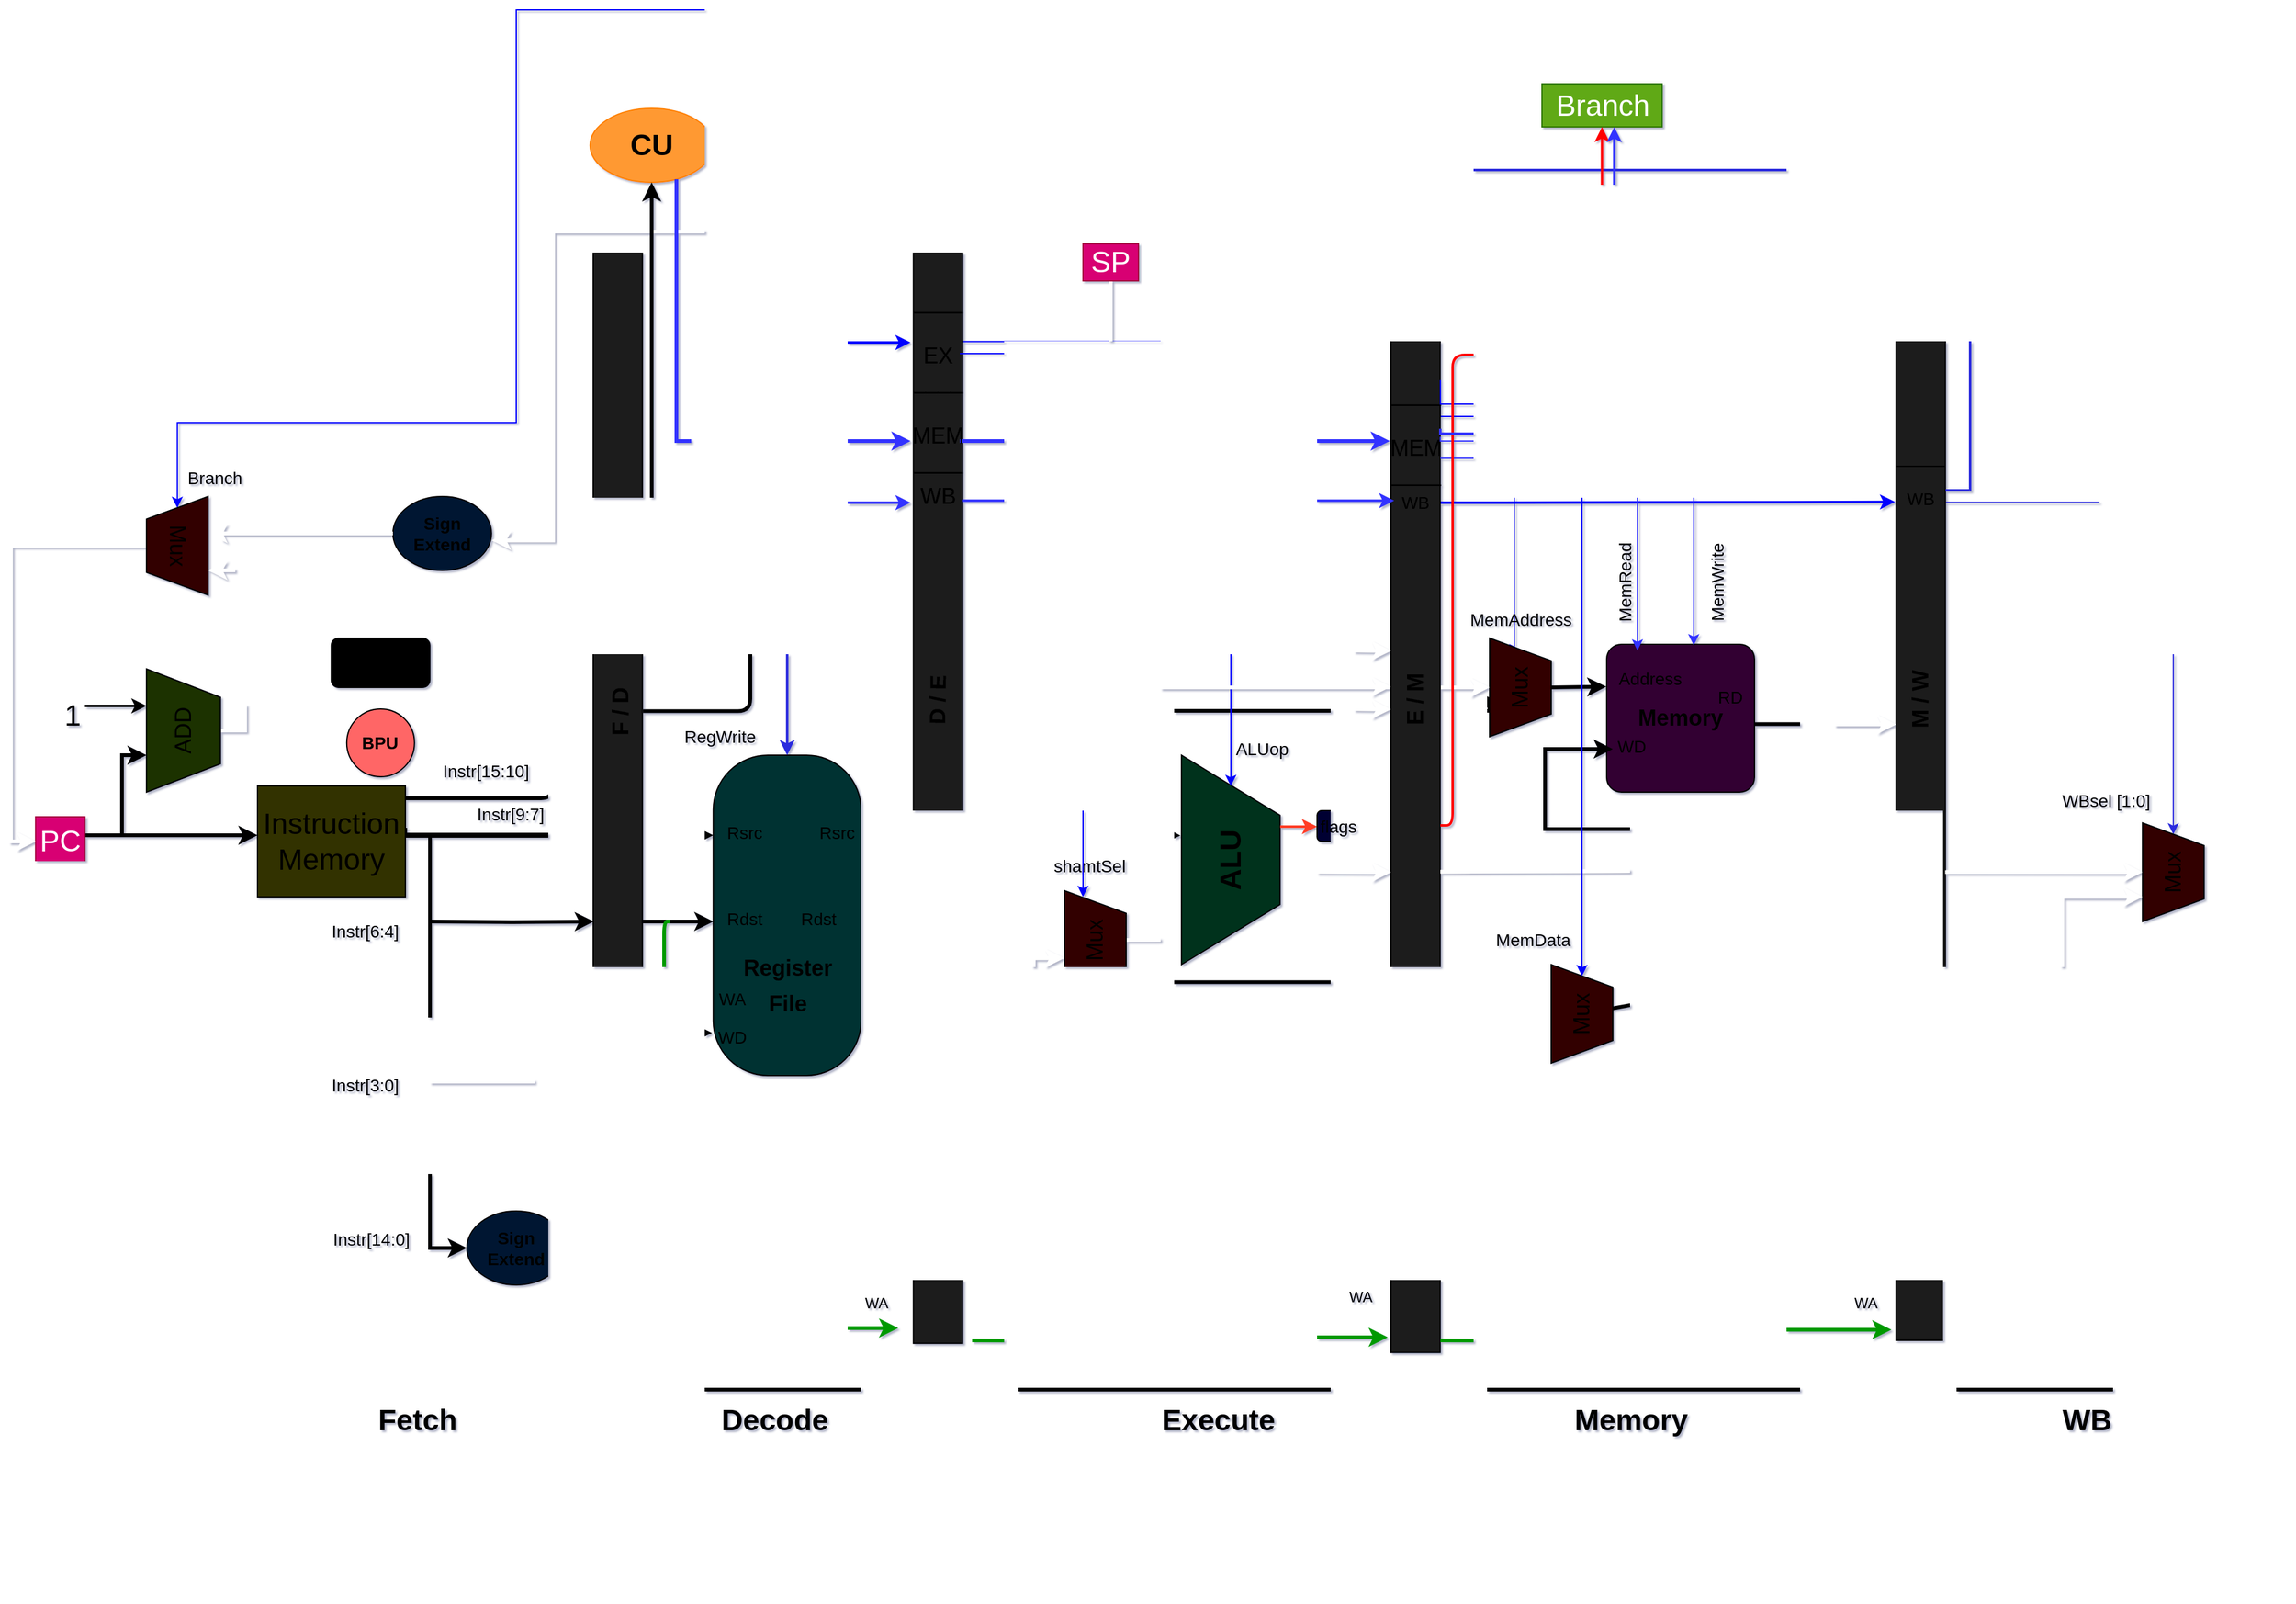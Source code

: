 <mxfile>
    <diagram id="hN2imFUbjWq815YW1i8x" name="Page-1">
        <mxGraphModel dx="3001" dy="1836" grid="1" gridSize="10" guides="1" tooltips="1" connect="1" arrows="1" fold="1" page="1" pageScale="1" pageWidth="850" pageHeight="1100" background="none" math="0" shadow="1">
            <root>
                <mxCell id="0"/>
                <mxCell id="1" parent="0"/>
                <mxCell id="GlmsrG5sMG7XwUcal3Ds-2" value="" style="endArrow=none;dashed=1;html=1;dashPattern=1 3;strokeWidth=2;rounded=0;startArrow=none;shadow=0;" parent="1" source="GlmsrG5sMG7XwUcal3Ds-90" edge="1">
                    <mxGeometry width="50" height="50" relative="1" as="geometry">
                        <mxPoint x="588.91" y="880" as="sourcePoint"/>
                        <mxPoint x="584.91" y="50" as="targetPoint"/>
                    </mxGeometry>
                </mxCell>
                <mxCell id="GlmsrG5sMG7XwUcal3Ds-3" value="" style="endArrow=none;dashed=1;html=1;dashPattern=1 3;strokeWidth=2;rounded=0;fillColor=#000000;shadow=0;startArrow=none;" parent="1" source="WDpgufmApOgBnWALHM8Q-29" edge="1">
                    <mxGeometry width="50" height="50" relative="1" as="geometry">
                        <mxPoint x="-480" y="875" as="sourcePoint"/>
                        <mxPoint x="-480" y="45" as="targetPoint"/>
                    </mxGeometry>
                </mxCell>
                <mxCell id="GlmsrG5sMG7XwUcal3Ds-5" value="&lt;b&gt;&lt;font style=&quot;font-size: 24px;&quot;&gt;Fetch&lt;/font&gt;&lt;/b&gt;" style="text;html=1;strokeColor=none;fillColor=none;align=center;verticalAlign=middle;whiteSpace=wrap;rounded=0;shadow=0;" parent="1" vertex="1">
                    <mxGeometry x="-660.09" y="900" width="60" height="30" as="geometry"/>
                </mxCell>
                <mxCell id="GlmsrG5sMG7XwUcal3Ds-6" value="&lt;b&gt;&lt;font style=&quot;font-size: 24px;&quot;&gt;Decode&lt;/font&gt;&lt;/b&gt;" style="text;html=1;strokeColor=none;fillColor=none;align=center;verticalAlign=middle;whiteSpace=wrap;rounded=0;shadow=0;" parent="1" vertex="1">
                    <mxGeometry x="-370.09" y="900" width="60" height="30" as="geometry"/>
                </mxCell>
                <mxCell id="GlmsrG5sMG7XwUcal3Ds-7" value="&lt;b&gt;&lt;font style=&quot;font-size: 24px;&quot;&gt;Execute&lt;/font&gt;&lt;/b&gt;" style="text;html=1;strokeColor=none;fillColor=none;align=center;verticalAlign=middle;whiteSpace=wrap;rounded=0;shadow=0;" parent="1" vertex="1">
                    <mxGeometry x="-10" y="900" width="60" height="30" as="geometry"/>
                </mxCell>
                <mxCell id="GlmsrG5sMG7XwUcal3Ds-8" value="&lt;b&gt;&lt;font style=&quot;font-size: 24px;&quot;&gt;Memory&lt;/font&gt;&lt;/b&gt;" style="text;html=1;strokeColor=none;fillColor=none;align=center;verticalAlign=middle;whiteSpace=wrap;rounded=0;shadow=0;" parent="1" vertex="1">
                    <mxGeometry x="325" y="900" width="60" height="30" as="geometry"/>
                </mxCell>
                <mxCell id="GlmsrG5sMG7XwUcal3Ds-9" value="&lt;b&gt;&lt;font style=&quot;font-size: 24px;&quot;&gt;WB&lt;/font&gt;&lt;/b&gt;" style="text;html=1;strokeColor=none;fillColor=none;align=center;verticalAlign=middle;whiteSpace=wrap;rounded=0;movable=1;resizable=1;rotatable=1;deletable=1;editable=1;connectable=1;shadow=0;" parent="1" vertex="1">
                    <mxGeometry x="694.91" y="900" width="60" height="30" as="geometry"/>
                </mxCell>
                <mxCell id="GlmsrG5sMG7XwUcal3Ds-10" style="edgeStyle=orthogonalEdgeStyle;rounded=0;orthogonalLoop=1;jettySize=auto;html=1;exitX=0.995;exitY=0.378;exitDx=0;exitDy=0;entryX=0.467;entryY=-0.024;entryDx=0;entryDy=0;entryPerimeter=0;fontSize=24;shadow=0;exitPerimeter=0;strokeWidth=4;" parent="1" source="GlmsrG5sMG7XwUcal3Ds-13" target="WDpgufmApOgBnWALHM8Q-29" edge="1">
                    <mxGeometry relative="1" as="geometry">
                        <Array as="points">
                            <mxPoint x="-495" y="440"/>
                            <mxPoint x="-489" y="440"/>
                        </Array>
                    </mxGeometry>
                </mxCell>
                <mxCell id="27" style="edgeStyle=orthogonalEdgeStyle;html=1;strokeWidth=3;" parent="1" source="GlmsrG5sMG7XwUcal3Ds-13" edge="1">
                    <mxGeometry relative="1" as="geometry">
                        <mxPoint x="-490" y="340" as="targetPoint"/>
                        <Array as="points">
                            <mxPoint x="-520" y="410"/>
                            <mxPoint x="-520" y="340"/>
                        </Array>
                    </mxGeometry>
                </mxCell>
                <mxCell id="GlmsrG5sMG7XwUcal3Ds-13" value="Instruction&lt;br&gt;Memory&lt;br&gt;" style="rounded=0;whiteSpace=wrap;html=1;fontSize=24;fillColor=#333300;shadow=0;" parent="1" vertex="1">
                    <mxGeometry x="-760" y="400" width="120" height="90" as="geometry"/>
                </mxCell>
                <mxCell id="GlmsrG5sMG7XwUcal3Ds-14" style="edgeStyle=orthogonalEdgeStyle;rounded=0;orthogonalLoop=1;jettySize=auto;html=1;fontSize=24;entryX=0;entryY=0.75;entryDx=0;entryDy=0;shadow=0;strokeWidth=3;" parent="1" edge="1">
                    <mxGeometry relative="1" as="geometry">
                        <mxPoint x="-870" y="440" as="sourcePoint"/>
                        <mxPoint x="-850.09" y="375" as="targetPoint"/>
                        <Array as="points">
                            <mxPoint x="-870" y="375"/>
                        </Array>
                    </mxGeometry>
                </mxCell>
                <mxCell id="GlmsrG5sMG7XwUcal3Ds-15" style="edgeStyle=orthogonalEdgeStyle;rounded=0;orthogonalLoop=1;jettySize=auto;html=1;entryX=0;entryY=0.25;entryDx=0;entryDy=0;fontSize=24;shadow=0;strokeWidth=2;" parent="1" source="GlmsrG5sMG7XwUcal3Ds-16" edge="1">
                    <mxGeometry relative="1" as="geometry">
                        <mxPoint x="-850.09" y="335" as="targetPoint"/>
                        <Array as="points">
                            <mxPoint x="-880.09" y="335"/>
                            <mxPoint x="-880.09" y="335"/>
                        </Array>
                    </mxGeometry>
                </mxCell>
                <mxCell id="GlmsrG5sMG7XwUcal3Ds-16" value="1" style="text;html=1;strokeColor=none;fillColor=none;align=center;verticalAlign=middle;whiteSpace=wrap;rounded=0;fontSize=24;shadow=0;" parent="1" vertex="1">
                    <mxGeometry x="-920" y="330" width="19.91" height="25" as="geometry"/>
                </mxCell>
                <mxCell id="GlmsrG5sMG7XwUcal3Ds-17" style="edgeStyle=orthogonalEdgeStyle;rounded=0;orthogonalLoop=1;jettySize=auto;html=1;fontSize=24;shadow=0;strokeWidth=3;" parent="1" edge="1">
                    <mxGeometry relative="1" as="geometry">
                        <Array as="points">
                            <mxPoint x="-900" y="440"/>
                            <mxPoint x="-720" y="440"/>
                        </Array>
                        <mxPoint x="-900" y="440" as="sourcePoint"/>
                        <mxPoint x="-760" y="440" as="targetPoint"/>
                    </mxGeometry>
                </mxCell>
                <mxCell id="GlmsrG5sMG7XwUcal3Ds-18" value="PC" style="rounded=0;whiteSpace=wrap;html=1;fontSize=24;fillColor=#d80073;shadow=0;fontColor=#ffffff;strokeColor=#A50040;" parent="1" vertex="1">
                    <mxGeometry x="-940.09" y="425" width="40" height="40" as="geometry"/>
                </mxCell>
                <mxCell id="GlmsrG5sMG7XwUcal3Ds-19" style="edgeStyle=orthogonalEdgeStyle;rounded=0;orthogonalLoop=1;jettySize=auto;html=1;exitX=1;exitY=0.25;exitDx=0;exitDy=0;entryX=0.616;entryY=1.011;entryDx=0;entryDy=0;fontSize=24;entryPerimeter=0;shadow=0;strokeWidth=3;" parent="1" source="GlmsrG5sMG7XwUcal3Ds-24" target="GlmsrG5sMG7XwUcal3Ds-28" edge="1">
                    <mxGeometry relative="1" as="geometry">
                        <Array as="points">
                            <mxPoint x="-20" y="440"/>
                        </Array>
                    </mxGeometry>
                </mxCell>
                <mxCell id="GlmsrG5sMG7XwUcal3Ds-20" style="edgeStyle=orthogonalEdgeStyle;rounded=0;orthogonalLoop=1;jettySize=auto;html=1;fontSize=24;entryX=0;entryY=0.25;entryDx=0;entryDy=0;shadow=0;exitX=0.466;exitY=0.997;exitDx=0;exitDy=0;exitPerimeter=0;strokeWidth=3;" parent="1" source="WDpgufmApOgBnWALHM8Q-29" target="GlmsrG5sMG7XwUcal3Ds-24" edge="1">
                    <mxGeometry relative="1" as="geometry">
                        <mxPoint x="-430" y="440" as="sourcePoint"/>
                        <Array as="points"/>
                    </mxGeometry>
                </mxCell>
                <mxCell id="GlmsrG5sMG7XwUcal3Ds-21" style="edgeStyle=orthogonalEdgeStyle;rounded=0;orthogonalLoop=1;jettySize=auto;html=1;fontSize=14;entryX=0.698;entryY=0.986;entryDx=0;entryDy=0;entryPerimeter=0;shadow=0;exitX=0.388;exitY=1.008;exitDx=0;exitDy=0;exitPerimeter=0;strokeWidth=3;" parent="1" source="GlmsrG5sMG7XwUcal3Ds-105" target="GlmsrG5sMG7XwUcal3Ds-84" edge="1">
                    <mxGeometry relative="1" as="geometry">
                        <mxPoint x="-80" y="500" as="targetPoint"/>
                        <Array as="points"/>
                        <mxPoint x="-270" y="509" as="sourcePoint"/>
                    </mxGeometry>
                </mxCell>
                <mxCell id="GlmsrG5sMG7XwUcal3Ds-24" value="" style="rounded=1;whiteSpace=wrap;html=1;fontSize=18;arcSize=37;fillColor=#003333;shadow=0;" parent="1" vertex="1">
                    <mxGeometry x="-390.09" y="375" width="120" height="260" as="geometry"/>
                </mxCell>
                <mxCell id="GlmsrG5sMG7XwUcal3Ds-25" style="edgeStyle=orthogonalEdgeStyle;rounded=0;orthogonalLoop=1;jettySize=auto;html=1;exitX=1;exitY=1.119;exitDx=0;exitDy=0;entryX=0.75;entryY=0;entryDx=0;entryDy=0;fontSize=24;shadow=0;exitPerimeter=0;strokeWidth=3;" parent="1" source="WDpgufmApOgBnWALHM8Q-13" target="GlmsrG5sMG7XwUcal3Ds-72" edge="1">
                    <mxGeometry relative="1" as="geometry">
                        <mxPoint x="609.82" y="440" as="targetPoint"/>
                        <mxPoint x="499.82" y="350" as="sourcePoint"/>
                        <Array as="points">
                            <mxPoint x="640" y="350"/>
                            <mxPoint x="640" y="450"/>
                        </Array>
                    </mxGeometry>
                </mxCell>
                <mxCell id="GlmsrG5sMG7XwUcal3Ds-27" value="&lt;b&gt;Memory&lt;/b&gt;" style="rounded=1;whiteSpace=wrap;html=1;fontSize=18;arcSize=10;fillColor=#330033;shadow=0;" parent="1" vertex="1">
                    <mxGeometry x="335" y="285" width="120" height="120" as="geometry"/>
                </mxCell>
                <mxCell id="GlmsrG5sMG7XwUcal3Ds-28" value="&lt;b&gt;&lt;font style=&quot;font-size: 24px;&quot;&gt;ALU&lt;/font&gt;&lt;/b&gt;" style="verticalLabelPosition=middle;verticalAlign=middle;html=1;shape=trapezoid;perimeter=trapezoidPerimeter;whiteSpace=wrap;size=0.287;arcSize=10;flipV=1;labelPosition=center;align=center;fontSize=18;rotation=-90;fillColor=#00331A;shadow=0;" parent="1" vertex="1">
                    <mxGeometry x="-55.09" y="420" width="170" height="80" as="geometry"/>
                </mxCell>
                <mxCell id="GlmsrG5sMG7XwUcal3Ds-29" style="edgeStyle=orthogonalEdgeStyle;rounded=0;orthogonalLoop=1;jettySize=auto;html=1;exitX=0.5;exitY=1;exitDx=0;exitDy=0;entryX=0.75;entryY=0;entryDx=0;entryDy=0;strokeColor=#FFFFFF;fontSize=14;fillColor=#000000;shadow=0;strokeWidth=3;" parent="1" source="GlmsrG5sMG7XwUcal3Ds-30" target="GlmsrG5sMG7XwUcal3Ds-61" edge="1">
                    <mxGeometry relative="1" as="geometry"/>
                </mxCell>
                <mxCell id="GlmsrG5sMG7XwUcal3Ds-30" value="ADD" style="verticalLabelPosition=middle;verticalAlign=middle;html=1;shape=trapezoid;perimeter=trapezoidPerimeter;whiteSpace=wrap;size=0.23;arcSize=10;flipV=1;labelPosition=center;align=center;fontSize=18;rotation=-90;fillColor=#1A3300;shadow=0;" parent="1" vertex="1">
                    <mxGeometry x="-870.09" y="325" width="100" height="60" as="geometry"/>
                </mxCell>
                <mxCell id="GlmsrG5sMG7XwUcal3Ds-31" style="edgeStyle=orthogonalEdgeStyle;rounded=0;orthogonalLoop=1;jettySize=auto;html=1;exitX=0.5;exitY=1;exitDx=0;exitDy=0;entryX=-0.008;entryY=0.867;entryDx=0;entryDy=0;entryPerimeter=0;fontSize=24;shadow=0;strokeWidth=3;" parent="1" source="GlmsrG5sMG7XwUcal3Ds-72" target="GlmsrG5sMG7XwUcal3Ds-24" edge="1">
                    <mxGeometry relative="1" as="geometry">
                        <mxPoint x="559.91" y="460" as="sourcePoint"/>
                        <Array as="points">
                            <mxPoint x="880" y="470"/>
                            <mxPoint x="880" y="890"/>
                            <mxPoint x="-420" y="890"/>
                            <mxPoint x="-420" y="600"/>
                        </Array>
                    </mxGeometry>
                </mxCell>
                <mxCell id="GlmsrG5sMG7XwUcal3Ds-32" value="&lt;font style=&quot;font-size: 14px;&quot;&gt;Rsrc&lt;/font&gt;" style="text;html=1;align=center;verticalAlign=middle;resizable=0;points=[];autosize=1;strokeColor=none;fillColor=none;fontSize=24;shadow=0;" parent="1" vertex="1">
                    <mxGeometry x="-315.09" y="415" width="50" height="40" as="geometry"/>
                </mxCell>
                <mxCell id="GlmsrG5sMG7XwUcal3Ds-33" style="edgeStyle=orthogonalEdgeStyle;rounded=0;orthogonalLoop=1;jettySize=auto;html=1;fontSize=18;entryX=0.822;entryY=0.985;entryDx=0;entryDy=0;entryPerimeter=0;shadow=0;strokeWidth=3;" parent="1" target="GlmsrG5sMG7XwUcal3Ds-69" edge="1">
                    <mxGeometry relative="1" as="geometry">
                        <mxPoint x="-40" y="440" as="sourcePoint"/>
                        <mxPoint x="59.91" y="560" as="targetPoint"/>
                        <Array as="points">
                            <mxPoint x="-40.09" y="559"/>
                        </Array>
                    </mxGeometry>
                </mxCell>
                <mxCell id="GlmsrG5sMG7XwUcal3Ds-34" style="edgeStyle=orthogonalEdgeStyle;rounded=0;orthogonalLoop=1;jettySize=auto;html=1;fontSize=18;entryX=0.312;entryY=1.004;entryDx=0;entryDy=0;entryPerimeter=0;shadow=0;strokeWidth=3;" parent="1" target="GlmsrG5sMG7XwUcal3Ds-69" edge="1">
                    <mxGeometry relative="1" as="geometry">
                        <mxPoint x="-140" y="510" as="sourcePoint"/>
                        <mxPoint x="62.91" y="600" as="targetPoint"/>
                        <Array as="points">
                            <mxPoint x="-160" y="510"/>
                            <mxPoint x="-160" y="600"/>
                        </Array>
                    </mxGeometry>
                </mxCell>
                <mxCell id="GlmsrG5sMG7XwUcal3Ds-36" style="edgeStyle=orthogonalEdgeStyle;rounded=0;orthogonalLoop=1;jettySize=auto;html=1;exitX=0;exitY=0.25;exitDx=0;exitDy=0;fontSize=18;shadow=0;entryX=0.893;entryY=1.05;entryDx=0;entryDy=0;entryPerimeter=0;strokeWidth=3;" parent="1" target="GlmsrG5sMG7XwUcal3Ds-67" edge="1">
                    <mxGeometry relative="1" as="geometry">
                        <mxPoint x="-154.32" y="440" as="sourcePoint"/>
                        <mxPoint x="234.77" y="280" as="targetPoint"/>
                        <Array as="points">
                            <mxPoint x="-154" y="290"/>
                            <mxPoint x="235" y="290"/>
                            <mxPoint x="235" y="289"/>
                        </Array>
                    </mxGeometry>
                </mxCell>
                <mxCell id="GlmsrG5sMG7XwUcal3Ds-37" style="edgeStyle=orthogonalEdgeStyle;rounded=0;orthogonalLoop=1;jettySize=auto;html=1;exitX=0;exitY=0.75;exitDx=0;exitDy=0;fontSize=18;entryX=0.25;entryY=0;entryDx=0;entryDy=0;shadow=0;strokeWidth=3;" parent="1" target="GlmsrG5sMG7XwUcal3Ds-67" edge="1">
                    <mxGeometry relative="1" as="geometry">
                        <mxPoint x="-140.09" y="510" as="sourcePoint"/>
                        <mxPoint x="79.91" y="340" as="targetPoint"/>
                        <Array as="points">
                            <mxPoint x="-140" y="339"/>
                            <mxPoint x="240" y="339"/>
                        </Array>
                    </mxGeometry>
                </mxCell>
                <mxCell id="GlmsrG5sMG7XwUcal3Ds-38" value="&lt;font style=&quot;font-size: 14px;&quot;&gt;Address&lt;/font&gt;" style="text;html=1;align=center;verticalAlign=middle;resizable=0;points=[];autosize=1;strokeColor=none;fillColor=none;fontSize=24;shadow=0;" parent="1" vertex="1">
                    <mxGeometry x="335" y="290" width="70" height="40" as="geometry"/>
                </mxCell>
                <mxCell id="GlmsrG5sMG7XwUcal3Ds-39" value="&lt;font style=&quot;font-size: 14px;&quot;&gt;WD&lt;/font&gt;" style="text;html=1;align=center;verticalAlign=middle;resizable=0;points=[];autosize=1;strokeColor=none;fillColor=none;fontSize=24;shadow=0;" parent="1" vertex="1">
                    <mxGeometry x="330" y="345" width="50" height="40" as="geometry"/>
                </mxCell>
                <mxCell id="GlmsrG5sMG7XwUcal3Ds-40" value="&lt;font style=&quot;font-size: 14px;&quot;&gt;Rdst&lt;/font&gt;" style="text;html=1;align=center;verticalAlign=middle;resizable=0;points=[];autosize=1;strokeColor=none;fillColor=none;fontSize=24;shadow=0;" parent="1" vertex="1">
                    <mxGeometry x="-330.09" y="485" width="50" height="40" as="geometry"/>
                </mxCell>
                <mxCell id="GlmsrG5sMG7XwUcal3Ds-41" value="&lt;font style=&quot;&quot;&gt;&lt;font style=&quot;font-size: 18px;&quot;&gt;&lt;b&gt;Register&lt;br&gt;&lt;font style=&quot;&quot;&gt;File&lt;/font&gt;&lt;/b&gt;&lt;/font&gt;&lt;br&gt;&lt;/font&gt;" style="text;html=1;align=center;verticalAlign=middle;resizable=0;points=[];autosize=1;strokeColor=none;fillColor=none;fontSize=24;shadow=0;" parent="1" vertex="1">
                    <mxGeometry x="-380.09" y="525" width="100" height="70" as="geometry"/>
                </mxCell>
                <mxCell id="GlmsrG5sMG7XwUcal3Ds-42" value="&lt;font style=&quot;font-size: 14px;&quot;&gt;WD&lt;br&gt;&lt;br&gt;&lt;/font&gt;" style="text;html=1;align=center;verticalAlign=middle;resizable=0;points=[];autosize=1;strokeColor=none;fillColor=none;fontSize=24;shadow=0;" parent="1" vertex="1">
                    <mxGeometry x="-400.09" y="580" width="50" height="70" as="geometry"/>
                </mxCell>
                <mxCell id="GlmsrG5sMG7XwUcal3Ds-43" style="edgeStyle=orthogonalEdgeStyle;rounded=0;orthogonalLoop=1;jettySize=auto;html=1;exitX=0.5;exitY=0;exitDx=0;exitDy=0;entryX=0;entryY=0.5;entryDx=0;entryDy=0;strokeColor=#0000FF;fontSize=14;fillColor=#000000;shadow=0;" parent="1" source="18" target="GlmsrG5sMG7XwUcal3Ds-61" edge="1">
                    <mxGeometry relative="1" as="geometry">
                        <Array as="points">
                            <mxPoint x="336" y="-230"/>
                            <mxPoint x="-550" y="-230"/>
                            <mxPoint x="-550" y="105"/>
                            <mxPoint x="-825" y="105"/>
                        </Array>
                    </mxGeometry>
                </mxCell>
                <mxCell id="GlmsrG5sMG7XwUcal3Ds-48" value="&lt;font style=&quot;font-size: 24px;&quot;&gt;&lt;b&gt;CU&lt;/b&gt;&lt;/font&gt;" style="ellipse;whiteSpace=wrap;html=1;fontSize=18;strokeColor=#FF8000;fillColor=#FF9933;shadow=0;" parent="1" vertex="1">
                    <mxGeometry x="-490.09" y="-150" width="100" height="60" as="geometry"/>
                </mxCell>
                <mxCell id="GlmsrG5sMG7XwUcal3Ds-49" value="&lt;font style=&quot;font-size: 14px&quot;&gt;Instr[6:4]&lt;/font&gt;" style="text;html=1;align=center;verticalAlign=middle;resizable=0;points=[];autosize=1;strokeColor=none;fillColor=none;fontSize=24;shadow=0;" parent="1" vertex="1">
                    <mxGeometry x="-707.59" y="495" width="70" height="40" as="geometry"/>
                </mxCell>
                <mxCell id="GlmsrG5sMG7XwUcal3Ds-51" value="&lt;font style=&quot;font-size: 14px;&quot;&gt;WA&lt;/font&gt;" style="text;html=1;align=center;verticalAlign=middle;resizable=0;points=[];autosize=1;strokeColor=none;fillColor=none;fontSize=24;shadow=0;" parent="1" vertex="1">
                    <mxGeometry x="-400.09" y="550" width="50" height="40" as="geometry"/>
                </mxCell>
                <mxCell id="GlmsrG5sMG7XwUcal3Ds-52" style="edgeStyle=orthogonalEdgeStyle;rounded=0;orthogonalLoop=1;jettySize=auto;html=1;strokeColor=#FFFFFF;fontSize=14;fillColor=#000000;entryX=1.004;entryY=0.594;entryDx=0;entryDy=0;shadow=0;entryPerimeter=0;strokeWidth=3;" parent="1" target="GlmsrG5sMG7XwUcal3Ds-54" edge="1">
                    <mxGeometry relative="1" as="geometry">
                        <mxPoint x="-170" y="510" as="sourcePoint"/>
                        <Array as="points">
                            <mxPoint x="-170" y="-50"/>
                            <mxPoint x="-520" y="-50"/>
                            <mxPoint x="-520" y="201"/>
                        </Array>
                    </mxGeometry>
                </mxCell>
                <mxCell id="GlmsrG5sMG7XwUcal3Ds-54" value="&lt;b&gt;Sign &lt;/b&gt;&lt;br&gt;&lt;b&gt;Extend&lt;/b&gt;" style="ellipse;whiteSpace=wrap;html=1;fontSize=14;fillColor=#001933;shadow=0;" parent="1" vertex="1">
                    <mxGeometry x="-650.09" y="165" width="80" height="60" as="geometry"/>
                </mxCell>
                <mxCell id="GlmsrG5sMG7XwUcal3Ds-55" style="edgeStyle=orthogonalEdgeStyle;rounded=0;orthogonalLoop=1;jettySize=auto;html=1;entryX=0;entryY=0.5;entryDx=0;entryDy=0;fontSize=14;shadow=0;strokeWidth=3;" parent="1" target="GlmsrG5sMG7XwUcal3Ds-57" edge="1">
                    <mxGeometry relative="1" as="geometry">
                        <Array as="points">
                            <mxPoint x="-620" y="440"/>
                            <mxPoint x="-620" y="775"/>
                        </Array>
                        <mxPoint x="-520" y="440" as="sourcePoint"/>
                    </mxGeometry>
                </mxCell>
                <mxCell id="GlmsrG5sMG7XwUcal3Ds-56" style="edgeStyle=orthogonalEdgeStyle;rounded=0;orthogonalLoop=1;jettySize=auto;html=1;entryX=0.095;entryY=-0.009;entryDx=0;entryDy=0;entryPerimeter=0;shadow=0;strokeColor=#FFFFFF;fontSize=10;fillColor=none;strokeWidth=3;" parent="1" source="GlmsrG5sMG7XwUcal3Ds-57" target="GlmsrG5sMG7XwUcal3Ds-92" edge="1">
                    <mxGeometry relative="1" as="geometry">
                        <Array as="points"/>
                    </mxGeometry>
                </mxCell>
                <mxCell id="GlmsrG5sMG7XwUcal3Ds-57" value="&lt;b&gt;Sign &lt;/b&gt;&lt;br&gt;&lt;b&gt;Extend&lt;/b&gt;" style="ellipse;whiteSpace=wrap;html=1;fontSize=14;fillColor=#001933;shadow=0;" parent="1" vertex="1">
                    <mxGeometry x="-590.09" y="745" width="80" height="60" as="geometry"/>
                </mxCell>
                <mxCell id="GlmsrG5sMG7XwUcal3Ds-58" value="&lt;font style=&quot;font-size: 14px&quot;&gt;Instr[14:0]&lt;/font&gt;" style="text;html=1;align=center;verticalAlign=middle;resizable=0;points=[];autosize=1;strokeColor=none;fillColor=none;fontSize=24;shadow=0;" parent="1" vertex="1">
                    <mxGeometry x="-707.59" y="745" width="80" height="40" as="geometry"/>
                </mxCell>
                <mxCell id="GlmsrG5sMG7XwUcal3Ds-59" value="&lt;b&gt;BPU&lt;/b&gt;" style="ellipse;whiteSpace=wrap;html=1;aspect=fixed;fontSize=14;fillColor=#FF6666;shadow=0;" parent="1" vertex="1">
                    <mxGeometry x="-687.59" y="337.5" width="55" height="55" as="geometry"/>
                </mxCell>
                <mxCell id="GlmsrG5sMG7XwUcal3Ds-60" style="edgeStyle=orthogonalEdgeStyle;rounded=0;orthogonalLoop=1;jettySize=auto;html=1;exitX=0.5;exitY=1;exitDx=0;exitDy=0;entryX=0;entryY=0.5;entryDx=0;entryDy=0;strokeColor=#FFFFFF;fontSize=14;fillColor=#000000;shadow=0;strokeWidth=3;" parent="1" source="GlmsrG5sMG7XwUcal3Ds-61" target="GlmsrG5sMG7XwUcal3Ds-18" edge="1">
                    <mxGeometry relative="1" as="geometry"/>
                </mxCell>
                <mxCell id="GlmsrG5sMG7XwUcal3Ds-61" value="Mux&lt;br&gt;" style="verticalLabelPosition=middle;verticalAlign=middle;html=1;shape=trapezoid;perimeter=trapezoidPerimeter;whiteSpace=wrap;size=0.23;arcSize=10;flipV=1;labelPosition=center;align=center;fontSize=18;rotation=90;fillColor=#330000;shadow=0;" parent="1" vertex="1">
                    <mxGeometry x="-865.09" y="180" width="80" height="50" as="geometry"/>
                </mxCell>
                <mxCell id="GlmsrG5sMG7XwUcal3Ds-62" style="edgeStyle=orthogonalEdgeStyle;rounded=0;orthogonalLoop=1;jettySize=auto;html=1;entryX=0;entryY=0.5;entryDx=0;entryDy=0;strokeColor=#FF3C26;fontSize=14;fillColor=#000000;shadow=0;strokeWidth=2;" parent="1" target="GlmsrG5sMG7XwUcal3Ds-64" edge="1">
                    <mxGeometry relative="1" as="geometry">
                        <mxPoint x="70" y="433" as="sourcePoint"/>
                    </mxGeometry>
                </mxCell>
                <mxCell id="2" style="edgeStyle=none;html=1;exitX=1;exitY=0.5;exitDx=0;exitDy=0;entryX=0.483;entryY=-0.02;entryDx=0;entryDy=0;entryPerimeter=0;strokeWidth=2;strokeColor=#FF0000;" parent="1" source="GlmsrG5sMG7XwUcal3Ds-64" target="GlmsrG5sMG7XwUcal3Ds-92" edge="1">
                    <mxGeometry relative="1" as="geometry"/>
                </mxCell>
                <mxCell id="GlmsrG5sMG7XwUcal3Ds-64" value="flags" style="rounded=1;whiteSpace=wrap;html=1;fontSize=14;fillColor=#000033;shadow=0;" parent="1" vertex="1">
                    <mxGeometry x="100" y="420" width="35" height="25" as="geometry"/>
                </mxCell>
                <mxCell id="GlmsrG5sMG7XwUcal3Ds-65" value="Branch" style="text;html=1;align=center;verticalAlign=middle;resizable=0;points=[];autosize=1;strokeColor=none;fillColor=none;fontSize=14;shadow=0;" parent="1" vertex="1">
                    <mxGeometry x="-830" y="135" width="70" height="30" as="geometry"/>
                </mxCell>
                <mxCell id="GlmsrG5sMG7XwUcal3Ds-66" style="edgeStyle=orthogonalEdgeStyle;rounded=0;orthogonalLoop=1;jettySize=auto;html=1;entryX=1;entryY=0.5;entryDx=0;entryDy=0;strokeColor=#0000FF;fontSize=14;fillColor=#000000;shadow=0;exitX=0.871;exitY=0.968;exitDx=0;exitDy=0;exitPerimeter=0;" parent="1" source="GlmsrG5sMG7XwUcal3Ds-92" target="GlmsrG5sMG7XwUcal3Ds-67" edge="1">
                    <mxGeometry relative="1" as="geometry">
                        <Array as="points">
                            <mxPoint x="200" y="89"/>
                            <mxPoint x="200" y="100"/>
                            <mxPoint x="260" y="100"/>
                            <mxPoint x="260" y="289"/>
                        </Array>
                        <mxPoint x="200" y="80" as="sourcePoint"/>
                    </mxGeometry>
                </mxCell>
                <mxCell id="GlmsrG5sMG7XwUcal3Ds-67" value="Mux&lt;br&gt;" style="verticalLabelPosition=middle;verticalAlign=middle;html=1;shape=trapezoid;perimeter=trapezoidPerimeter;whiteSpace=wrap;size=0.23;arcSize=10;flipV=1;labelPosition=center;align=center;fontSize=18;rotation=-90;fillColor=#330000;shadow=0;" parent="1" vertex="1">
                    <mxGeometry x="225" y="295" width="80" height="50" as="geometry"/>
                </mxCell>
                <mxCell id="GlmsrG5sMG7XwUcal3Ds-69" value="Mux&lt;br&gt;" style="verticalLabelPosition=middle;verticalAlign=middle;html=1;shape=trapezoid;perimeter=trapezoidPerimeter;whiteSpace=wrap;size=0.23;arcSize=10;flipV=1;labelPosition=center;align=center;fontSize=18;rotation=-90;fillColor=#330000;shadow=0;" parent="1" vertex="1">
                    <mxGeometry x="275" y="560" width="80" height="50" as="geometry"/>
                </mxCell>
                <mxCell id="GlmsrG5sMG7XwUcal3Ds-70" style="edgeStyle=orthogonalEdgeStyle;rounded=0;orthogonalLoop=1;jettySize=auto;html=1;strokeColor=#0000FF;fontSize=14;fillColor=#000000;shadow=0;entryX=0.153;entryY=1.147;entryDx=0;entryDy=0;entryPerimeter=0;strokeWidth=2;" parent="1" target="GlmsrG5sMG7XwUcal3Ds-96" edge="1">
                    <mxGeometry relative="1" as="geometry">
                        <Array as="points">
                            <mxPoint x="250" y="170"/>
                        </Array>
                        <mxPoint x="510" y="170" as="targetPoint"/>
                        <mxPoint x="200" y="170" as="sourcePoint"/>
                    </mxGeometry>
                </mxCell>
                <mxCell id="GlmsrG5sMG7XwUcal3Ds-71" style="edgeStyle=orthogonalEdgeStyle;rounded=0;orthogonalLoop=1;jettySize=auto;html=1;exitX=0.791;exitY=1.007;exitDx=0;exitDy=0;entryX=1;entryY=0.5;entryDx=0;entryDy=0;shadow=0;strokeColor=#2C2CDE;fontSize=18;exitPerimeter=0;" parent="1" source="GlmsrG5sMG7XwUcal3Ds-90" target="GlmsrG5sMG7XwUcal3Ds-72" edge="1">
                    <mxGeometry relative="1" as="geometry">
                        <Array as="points">
                            <mxPoint x="794.91" y="170"/>
                        </Array>
                    </mxGeometry>
                </mxCell>
                <mxCell id="GlmsrG5sMG7XwUcal3Ds-72" value="Mux&lt;br&gt;" style="verticalLabelPosition=middle;verticalAlign=middle;html=1;shape=trapezoid;perimeter=trapezoidPerimeter;whiteSpace=wrap;size=0.23;arcSize=10;flipV=1;labelPosition=center;align=center;fontSize=18;rotation=-90;fillColor=#330000;movable=1;resizable=1;rotatable=1;deletable=1;editable=1;connectable=1;shadow=0;" parent="1" vertex="1">
                    <mxGeometry x="754.91" y="445" width="80" height="50" as="geometry"/>
                </mxCell>
                <mxCell id="GlmsrG5sMG7XwUcal3Ds-73" value="MemAddress" style="text;html=1;align=center;verticalAlign=middle;resizable=0;points=[];autosize=1;strokeColor=none;fillColor=none;fontSize=14;shadow=0;" parent="1" vertex="1">
                    <mxGeometry x="210.0" y="250" width="110" height="30" as="geometry"/>
                </mxCell>
                <mxCell id="GlmsrG5sMG7XwUcal3Ds-74" value="WBsel [1:0]" style="text;html=1;align=center;verticalAlign=middle;resizable=1;points=[];autosize=1;strokeColor=none;fillColor=none;fontSize=14;movable=1;rotatable=1;deletable=1;editable=1;connectable=1;shadow=0;" parent="1" vertex="1">
                    <mxGeometry x="695" y="402.43" width="90" height="20" as="geometry"/>
                </mxCell>
                <mxCell id="GlmsrG5sMG7XwUcal3Ds-75" value="MemData&lt;br&gt;" style="text;html=1;align=center;verticalAlign=middle;resizable=0;points=[];autosize=1;strokeColor=none;fillColor=none;fontSize=14;shadow=0;" parent="1" vertex="1">
                    <mxGeometry x="234.77" y="510" width="80" height="30" as="geometry"/>
                </mxCell>
                <mxCell id="GlmsrG5sMG7XwUcal3Ds-76" value="RegWrite" style="text;html=1;align=center;verticalAlign=middle;resizable=0;points=[];autosize=1;strokeColor=none;fillColor=none;fontSize=14;shadow=0;" parent="1" vertex="1">
                    <mxGeometry x="-425.0" y="345" width="80" height="30" as="geometry"/>
                </mxCell>
                <mxCell id="GlmsrG5sMG7XwUcal3Ds-77" value="MemRead&lt;br&gt;" style="text;html=1;align=center;verticalAlign=middle;resizable=0;points=[];autosize=1;strokeColor=none;fillColor=none;fontSize=14;rotation=-90;shadow=0;" parent="1" vertex="1">
                    <mxGeometry x="305" y="220" width="90" height="30" as="geometry"/>
                </mxCell>
                <mxCell id="GlmsrG5sMG7XwUcal3Ds-78" value="MemWrite&lt;br&gt;" style="text;html=1;align=center;verticalAlign=middle;resizable=0;points=[];autosize=1;strokeColor=none;fillColor=none;fontSize=14;rotation=-90;shadow=0;" parent="1" vertex="1">
                    <mxGeometry x="380" y="220" width="90" height="30" as="geometry"/>
                </mxCell>
                <mxCell id="GlmsrG5sMG7XwUcal3Ds-79" style="edgeStyle=orthogonalEdgeStyle;rounded=0;orthogonalLoop=1;jettySize=auto;html=1;strokeColor=#0000FF;fontSize=14;fillColor=#000000;shadow=0;exitX=0.919;exitY=0.994;exitDx=0;exitDy=0;exitPerimeter=0;" parent="1" source="GlmsrG5sMG7XwUcal3Ds-105" edge="1">
                    <mxGeometry relative="1" as="geometry">
                        <mxPoint x="-180" y="40" as="sourcePoint"/>
                        <mxPoint x="30" y="400" as="targetPoint"/>
                        <Array as="points">
                            <mxPoint x="30" y="39"/>
                        </Array>
                    </mxGeometry>
                </mxCell>
                <mxCell id="GlmsrG5sMG7XwUcal3Ds-82" value="ALUop" style="text;html=1;align=center;verticalAlign=middle;resizable=0;points=[];autosize=1;strokeColor=none;fillColor=none;fontSize=14;shadow=0;" parent="1" vertex="1">
                    <mxGeometry x="20.0" y="355" width="70" height="30" as="geometry"/>
                </mxCell>
                <mxCell id="GlmsrG5sMG7XwUcal3Ds-83" style="edgeStyle=orthogonalEdgeStyle;rounded=0;orthogonalLoop=1;jettySize=auto;html=1;exitX=0.5;exitY=1;exitDx=0;exitDy=0;entryX=0.119;entryY=1.016;entryDx=0;entryDy=0;entryPerimeter=0;strokeColor=#FFFFFF;fontSize=14;fillColor=#000000;shadow=0;strokeWidth=3;" parent="1" source="GlmsrG5sMG7XwUcal3Ds-84" target="GlmsrG5sMG7XwUcal3Ds-28" edge="1">
                    <mxGeometry relative="1" as="geometry"/>
                </mxCell>
                <mxCell id="GlmsrG5sMG7XwUcal3Ds-84" value="Mux&lt;br&gt;" style="verticalLabelPosition=middle;verticalAlign=middle;html=1;shape=trapezoid;perimeter=trapezoidPerimeter;whiteSpace=wrap;size=0.23;arcSize=10;flipV=1;labelPosition=center;align=center;fontSize=18;rotation=-90;fillColor=#330000;shadow=0;" parent="1" vertex="1">
                    <mxGeometry x="-120" y="500" width="80" height="50" as="geometry"/>
                </mxCell>
                <mxCell id="GlmsrG5sMG7XwUcal3Ds-85" value="shamtSel" style="text;html=1;align=center;verticalAlign=middle;resizable=0;points=[];autosize=1;strokeColor=none;fillColor=none;fontSize=14;shadow=0;" parent="1" vertex="1">
                    <mxGeometry x="-120" y="455" width="70" height="20" as="geometry"/>
                </mxCell>
                <mxCell id="GlmsrG5sMG7XwUcal3Ds-87" value="&lt;b&gt;&lt;font style=&quot;font-size: 18px;&quot;&gt;HDU&lt;/font&gt;&lt;/b&gt;" style="rounded=1;whiteSpace=wrap;html=1;fillColor=#000000;shadow=0;" parent="1" vertex="1">
                    <mxGeometry x="-700.09" y="280" width="80" height="40" as="geometry"/>
                </mxCell>
                <mxCell id="GlmsrG5sMG7XwUcal3Ds-88" style="edgeStyle=orthogonalEdgeStyle;rounded=0;orthogonalLoop=1;jettySize=auto;html=1;exitX=0.5;exitY=1;exitDx=0;exitDy=0;entryX=0.5;entryY=0;entryDx=0;entryDy=0;shadow=0;strokeColor=#FFFFFF;fontSize=18;strokeWidth=3;" parent="1" source="GlmsrG5sMG7XwUcal3Ds-89" target="GlmsrG5sMG7XwUcal3Ds-67" edge="1">
                    <mxGeometry relative="1" as="geometry">
                        <Array as="points">
                            <mxPoint x="-68" y="320"/>
                        </Array>
                    </mxGeometry>
                </mxCell>
                <mxCell id="GlmsrG5sMG7XwUcal3Ds-89" value="SP" style="rounded=0;whiteSpace=wrap;html=1;fontSize=24;fillColor=#d80073;shadow=0;fontColor=#ffffff;strokeColor=#A50040;" parent="1" vertex="1">
                    <mxGeometry x="-90" y="-40" width="45" height="30" as="geometry"/>
                </mxCell>
                <mxCell id="GlmsrG5sMG7XwUcal3Ds-90" value="" style="rounded=0;whiteSpace=wrap;html=1;fontSize=18;fillColor=#1A1A1A;rotation=-90;shadow=0;" parent="1" vertex="1">
                    <mxGeometry x="159.91" y="400" width="860" height="40" as="geometry"/>
                </mxCell>
                <mxCell id="GlmsrG5sMG7XwUcal3Ds-92" value="" style="rounded=0;whiteSpace=wrap;html=1;fontSize=18;fillColor=#1A1A1A;rotation=-90;shadow=0;" parent="1" vertex="1">
                    <mxGeometry x="-262.53" y="397.43" width="884.86" height="40" as="geometry"/>
                </mxCell>
                <mxCell id="GlmsrG5sMG7XwUcal3Ds-93" value="&lt;font style=&quot;font-size: 14px;&quot;&gt;WB&lt;/font&gt;" style="text;html=1;strokeColor=none;fillColor=none;align=center;verticalAlign=middle;whiteSpace=wrap;rounded=0;movable=1;resizable=1;rotatable=1;deletable=1;editable=1;connectable=1;shadow=0;" parent="1" vertex="1">
                    <mxGeometry x="150.0" y="155" width="60" height="30" as="geometry"/>
                </mxCell>
                <mxCell id="GlmsrG5sMG7XwUcal3Ds-96" value="&lt;font style=&quot;font-size: 14px;&quot;&gt;_____&lt;br&gt;&lt;br&gt;WB&lt;/font&gt;" style="text;html=1;strokeColor=none;fillColor=none;align=center;verticalAlign=middle;whiteSpace=wrap;rounded=0;movable=1;resizable=1;rotatable=1;deletable=1;editable=1;connectable=1;shadow=0;" parent="1" vertex="1">
                    <mxGeometry x="559.91" y="135" width="60" height="30" as="geometry"/>
                </mxCell>
                <mxCell id="GlmsrG5sMG7XwUcal3Ds-99" value="" style="endArrow=classic;html=1;rounded=0;shadow=0;strokeColor=#FFFFFF;fontSize=10;exitX=0.444;exitY=-0.026;exitDx=0;exitDy=0;exitPerimeter=0;strokeWidth=3;" parent="1" source="GlmsrG5sMG7XwUcal3Ds-28" edge="1">
                    <mxGeometry width="50" height="50" relative="1" as="geometry">
                        <mxPoint x="100" y="520" as="sourcePoint"/>
                        <mxPoint x="160" y="470" as="targetPoint"/>
                    </mxGeometry>
                </mxCell>
                <mxCell id="GlmsrG5sMG7XwUcal3Ds-100" value="" style="endArrow=classic;html=1;rounded=0;shadow=0;strokeColor=#FFFFFF;fontSize=10;exitX=0.441;exitY=1.003;exitDx=0;exitDy=0;exitPerimeter=0;entryX=0.444;entryY=-0.07;entryDx=0;entryDy=0;entryPerimeter=0;strokeWidth=3;" parent="1" source="GlmsrG5sMG7XwUcal3Ds-92" target="GlmsrG5sMG7XwUcal3Ds-90" edge="1">
                    <mxGeometry width="50" height="50" relative="1" as="geometry">
                        <mxPoint x="320.0" y="469" as="sourcePoint"/>
                        <mxPoint x="560" y="469" as="targetPoint"/>
                    </mxGeometry>
                </mxCell>
                <mxCell id="GlmsrG5sMG7XwUcal3Ds-101" value="" style="endArrow=classic;html=1;rounded=0;shadow=0;strokeColor=#FFFFFF;fontSize=10;exitX=0.442;exitY=0.996;exitDx=0;exitDy=0;exitPerimeter=0;entryX=0.5;entryY=0;entryDx=0;entryDy=0;strokeWidth=3;" parent="1" source="GlmsrG5sMG7XwUcal3Ds-90" target="GlmsrG5sMG7XwUcal3Ds-72" edge="1">
                    <mxGeometry width="50" height="50" relative="1" as="geometry">
                        <mxPoint x="614.91" y="469.99" as="sourcePoint"/>
                        <mxPoint x="764.91" y="470" as="targetPoint"/>
                    </mxGeometry>
                </mxCell>
                <mxCell id="GlmsrG5sMG7XwUcal3Ds-102" value="" style="endArrow=classic;html=1;rounded=0;shadow=0;strokeColor=#FFFFFF;fontSize=10;exitX=0.441;exitY=1.003;exitDx=0;exitDy=0;exitPerimeter=0;entryX=0.08;entryY=-0.025;entryDx=0;entryDy=0;entryPerimeter=0;strokeWidth=3;" parent="1" target="GlmsrG5sMG7XwUcal3Ds-90" edge="1">
                    <mxGeometry width="50" height="50" relative="1" as="geometry">
                        <mxPoint x="200.0" y="780.157" as="sourcePoint"/>
                        <mxPoint x="407.99" y="780" as="targetPoint"/>
                    </mxGeometry>
                </mxCell>
                <mxCell id="GlmsrG5sMG7XwUcal3Ds-103" value="" style="edgeStyle=segmentEdgeStyle;endArrow=classic;html=1;rounded=0;shadow=0;strokeColor=#FFFFFF;fontSize=10;fillColor=none;entryX=0.25;entryY=0;entryDx=0;entryDy=0;exitX=0.081;exitY=1.006;exitDx=0;exitDy=0;exitPerimeter=0;strokeWidth=3;" parent="1" source="GlmsrG5sMG7XwUcal3Ds-90" target="GlmsrG5sMG7XwUcal3Ds-72" edge="1">
                    <mxGeometry width="50" height="50" relative="1" as="geometry">
                        <mxPoint x="614.91" y="780" as="sourcePoint"/>
                        <mxPoint x="714.91" y="660" as="targetPoint"/>
                        <Array as="points">
                            <mxPoint x="704.91" y="780"/>
                            <mxPoint x="704.91" y="490"/>
                        </Array>
                    </mxGeometry>
                </mxCell>
                <mxCell id="GlmsrG5sMG7XwUcal3Ds-105" value="" style="rounded=0;whiteSpace=wrap;html=1;fontSize=18;fillColor=#1A1A1A;rotation=-90;shadow=0;" parent="1" vertex="1">
                    <mxGeometry x="-650.09" y="390" width="884.86" height="40" as="geometry"/>
                </mxCell>
                <mxCell id="GlmsrG5sMG7XwUcal3Ds-107" value="" style="edgeStyle=segmentEdgeStyle;endArrow=classic;html=1;rounded=0;shadow=0;strokeColor=#FFFFFF;fontSize=10;fillColor=none;exitX=0.998;exitY=0.258;exitDx=0;exitDy=0;exitPerimeter=0;entryX=0.466;entryY=-0.012;entryDx=0;entryDy=0;entryPerimeter=0;" parent="1" source="GlmsrG5sMG7XwUcal3Ds-24" target="GlmsrG5sMG7XwUcal3Ds-105" edge="1">
                    <mxGeometry width="50" height="50" relative="1" as="geometry">
                        <mxPoint x="-269" y="440" as="sourcePoint"/>
                        <mxPoint x="-230" y="450" as="targetPoint"/>
                        <Array as="points">
                            <mxPoint x="-270" y="440"/>
                            <mxPoint x="-249" y="440"/>
                        </Array>
                    </mxGeometry>
                </mxCell>
                <mxCell id="GlmsrG5sMG7XwUcal3Ds-109" value="" style="edgeStyle=segmentEdgeStyle;endArrow=classic;html=1;rounded=0;shadow=0;strokeColor=#3333FF;fontSize=10;fillColor=none;entryX=0.836;entryY=-0.023;entryDx=0;entryDy=0;entryPerimeter=0;strokeWidth=3;" parent="1" target="GlmsrG5sMG7XwUcal3Ds-92" edge="1">
                    <mxGeometry width="50" height="50" relative="1" as="geometry">
                        <mxPoint x="-190" y="120" as="sourcePoint"/>
                        <mxPoint x="-110" y="120" as="targetPoint"/>
                        <Array as="points"/>
                    </mxGeometry>
                </mxCell>
                <mxCell id="GlmsrG5sMG7XwUcal3Ds-110" value="" style="edgeStyle=segmentEdgeStyle;endArrow=classic;html=1;rounded=0;shadow=0;strokeColor=#3333FF;fontSize=10;fillColor=none;entryX=0.746;entryY=0.014;entryDx=0;entryDy=0;entryPerimeter=0;exitX=0.773;exitY=1.002;exitDx=0;exitDy=0;exitPerimeter=0;strokeWidth=2;" parent="1" source="GlmsrG5sMG7XwUcal3Ds-105" edge="1">
                    <mxGeometry width="50" height="50" relative="1" as="geometry">
                        <mxPoint x="82.17" y="169.56" as="sourcePoint"/>
                        <mxPoint x="162.63" y="169.314" as="targetPoint"/>
                        <Array as="points"/>
                    </mxGeometry>
                </mxCell>
                <mxCell id="GlmsrG5sMG7XwUcal3Ds-111" value="" style="edgeStyle=segmentEdgeStyle;endArrow=classic;html=1;rounded=0;shadow=0;strokeColor=#3333FF;fontSize=10;fillColor=none;exitX=0.984;exitY=0.656;exitDx=0;exitDy=0;exitPerimeter=0;strokeWidth=2;" parent="1" source="GlmsrG5sMG7XwUcal3Ds-48" edge="1">
                    <mxGeometry width="50" height="50" relative="1" as="geometry">
                        <mxPoint x="-310" y="169.56" as="sourcePoint"/>
                        <mxPoint x="-230" y="170" as="targetPoint"/>
                        <Array as="points">
                            <mxPoint x="-390" y="-111"/>
                            <mxPoint x="-390" y="170"/>
                        </Array>
                    </mxGeometry>
                </mxCell>
                <mxCell id="GlmsrG5sMG7XwUcal3Ds-115" value="" style="edgeStyle=segmentEdgeStyle;endArrow=classic;html=1;rounded=0;shadow=0;strokeColor=#FFFFFF;fontSize=10;fillColor=none;strokeWidth=3;" parent="1" edge="1">
                    <mxGeometry width="50" height="50" relative="1" as="geometry">
                        <mxPoint x="-290" y="775" as="sourcePoint"/>
                        <mxPoint x="-230" y="774.5" as="targetPoint"/>
                        <Array as="points">
                            <mxPoint x="-270" y="774.5"/>
                            <mxPoint x="-270" y="774.5"/>
                        </Array>
                    </mxGeometry>
                </mxCell>
                <mxCell id="GlmsrG5sMG7XwUcal3Ds-116" style="edgeStyle=orthogonalEdgeStyle;rounded=0;orthogonalLoop=1;jettySize=auto;html=1;shadow=0;strokeColor=#2C2CDE;fontSize=18;entryX=0.5;entryY=0;entryDx=0;entryDy=0;strokeWidth=2;" parent="1" target="GlmsrG5sMG7XwUcal3Ds-24" edge="1">
                    <mxGeometry relative="1" as="geometry">
                        <Array as="points">
                            <mxPoint x="610" y="160"/>
                            <mxPoint x="630" y="160"/>
                            <mxPoint x="630" y="-100"/>
                            <mxPoint x="-330" y="-100"/>
                        </Array>
                        <mxPoint x="610" y="160" as="sourcePoint"/>
                        <mxPoint x="-310" y="370" as="targetPoint"/>
                    </mxGeometry>
                </mxCell>
                <mxCell id="GlmsrG5sMG7XwUcal3Ds-119" value="____&lt;br&gt;&lt;br&gt;MEM&lt;br&gt;____" style="text;html=1;align=center;verticalAlign=middle;resizable=0;points=[];autosize=1;strokeColor=none;fillColor=none;fontSize=18;shadow=0;" parent="1" vertex="1">
                    <mxGeometry x="-242.66" y="55" width="70" height="100" as="geometry"/>
                </mxCell>
                <mxCell id="GlmsrG5sMG7XwUcal3Ds-120" value="____&lt;br&gt;&lt;br&gt;MEM&lt;br&gt;____" style="text;html=1;align=center;verticalAlign=middle;resizable=0;points=[];autosize=1;strokeColor=none;fillColor=none;fontSize=18;shadow=0;" parent="1" vertex="1">
                    <mxGeometry x="145.0" y="65" width="70" height="100" as="geometry"/>
                </mxCell>
                <mxCell id="GlmsrG5sMG7XwUcal3Ds-129" style="edgeStyle=orthogonalEdgeStyle;rounded=0;orthogonalLoop=1;jettySize=auto;html=1;fontSize=18;shadow=0;strokeColor=#3333FF;" parent="1" edge="1">
                    <mxGeometry relative="1" as="geometry">
                        <mxPoint x="200" y="134" as="sourcePoint"/>
                        <mxPoint x="360" y="290" as="targetPoint"/>
                        <Array as="points">
                            <mxPoint x="360" y="134"/>
                            <mxPoint x="360" y="290"/>
                        </Array>
                    </mxGeometry>
                </mxCell>
                <mxCell id="WDpgufmApOgBnWALHM8Q-4" style="edgeStyle=orthogonalEdgeStyle;rounded=0;orthogonalLoop=1;jettySize=auto;html=1;fontSize=18;shadow=0;strokeWidth=3;" parent="1" source="GlmsrG5sMG7XwUcal3Ds-69" edge="1">
                    <mxGeometry relative="1" as="geometry">
                        <mxPoint x="345.09" y="576" as="sourcePoint"/>
                        <mxPoint x="340" y="370" as="targetPoint"/>
                        <Array as="points">
                            <mxPoint x="365" y="576"/>
                            <mxPoint x="365" y="435"/>
                            <mxPoint x="285" y="435"/>
                            <mxPoint x="285" y="370"/>
                        </Array>
                    </mxGeometry>
                </mxCell>
                <mxCell id="WDpgufmApOgBnWALHM8Q-13" value="&lt;span style=&quot;font-size: 14px;&quot;&gt;RD&lt;/span&gt;" style="text;html=1;align=center;verticalAlign=middle;resizable=0;points=[];autosize=1;strokeColor=none;fillColor=none;fontSize=24;shadow=0;" parent="1" vertex="1">
                    <mxGeometry x="415" y="305" width="40" height="40" as="geometry"/>
                </mxCell>
                <mxCell id="WDpgufmApOgBnWALHM8Q-18" style="edgeStyle=orthogonalEdgeStyle;rounded=0;orthogonalLoop=1;jettySize=auto;html=1;fontSize=18;entryX=-0.004;entryY=0.736;entryDx=0;entryDy=0;entryPerimeter=0;shadow=0;exitX=0.5;exitY=1;exitDx=0;exitDy=0;strokeWidth=3;" parent="1" source="GlmsrG5sMG7XwUcal3Ds-67" target="GlmsrG5sMG7XwUcal3Ds-38" edge="1">
                    <mxGeometry relative="1" as="geometry">
                        <mxPoint x="234.77" y="220" as="sourcePoint"/>
                        <mxPoint x="448.68" y="220.05" as="targetPoint"/>
                        <Array as="points">
                            <mxPoint x="335" y="320"/>
                        </Array>
                    </mxGeometry>
                </mxCell>
                <mxCell id="WDpgufmApOgBnWALHM8Q-19" style="edgeStyle=orthogonalEdgeStyle;rounded=0;orthogonalLoop=1;jettySize=auto;html=1;strokeColor=#0000FF;fontSize=14;fillColor=#000000;shadow=0;exitX=0.892;exitY=1.004;exitDx=0;exitDy=0;exitPerimeter=0;" parent="1" source="GlmsrG5sMG7XwUcal3Ds-92" target="GlmsrG5sMG7XwUcal3Ds-69" edge="1">
                    <mxGeometry relative="1" as="geometry">
                        <Array as="points">
                            <mxPoint x="200" y="90"/>
                            <mxPoint x="315" y="90"/>
                        </Array>
                        <mxPoint x="210.0" y="90" as="sourcePoint"/>
                        <mxPoint x="275" y="299.2" as="targetPoint"/>
                    </mxGeometry>
                </mxCell>
                <mxCell id="WDpgufmApOgBnWALHM8Q-21" value="____&lt;br&gt;&lt;br&gt;EX&lt;br&gt;____" style="text;html=1;align=center;verticalAlign=middle;resizable=0;points=[];autosize=1;strokeColor=none;fillColor=none;fontSize=18;shadow=0;" parent="1" vertex="1">
                    <mxGeometry x="-237.66" y="-10" width="60" height="100" as="geometry"/>
                </mxCell>
                <mxCell id="WDpgufmApOgBnWALHM8Q-25" style="edgeStyle=orthogonalEdgeStyle;rounded=0;orthogonalLoop=1;jettySize=auto;html=1;strokeColor=#0000FF;fontSize=14;fillColor=#000000;shadow=0;" parent="1" edge="1">
                    <mxGeometry relative="1" as="geometry">
                        <mxPoint x="-190" y="49" as="sourcePoint"/>
                        <mxPoint x="-90" y="490" as="targetPoint"/>
                        <Array as="points">
                            <mxPoint x="-90" y="49"/>
                        </Array>
                    </mxGeometry>
                </mxCell>
                <mxCell id="WDpgufmApOgBnWALHM8Q-33" value="WB" style="text;html=1;align=center;verticalAlign=middle;resizable=0;points=[];autosize=1;strokeColor=none;fillColor=none;fontSize=18;shadow=0;" parent="1" vertex="1">
                    <mxGeometry x="-232.66" y="145" width="50" height="40" as="geometry"/>
                </mxCell>
                <mxCell id="WDpgufmApOgBnWALHM8Q-29" value="" style="rounded=0;whiteSpace=wrap;html=1;fontSize=18;fillColor=#1A1A1A;rotation=-90;shadow=0;" parent="1" vertex="1">
                    <mxGeometry x="-910.0" y="390" width="884.86" height="40" as="geometry"/>
                </mxCell>
                <mxCell id="WDpgufmApOgBnWALHM8Q-35" style="edgeStyle=orthogonalEdgeStyle;rounded=0;orthogonalLoop=1;jettySize=auto;html=1;strokeColor=#0000FF;fontSize=14;fillColor=#000000;shadow=0;exitX=1;exitY=0.5;exitDx=0;exitDy=0;strokeWidth=2;" parent="1" source="GlmsrG5sMG7XwUcal3Ds-48" edge="1">
                    <mxGeometry relative="1" as="geometry">
                        <Array as="points">
                            <mxPoint x="-350" y="-120"/>
                            <mxPoint x="-350" y="40"/>
                        </Array>
                        <mxPoint x="-529.99" y="249.98" as="sourcePoint"/>
                        <mxPoint x="-230" y="40" as="targetPoint"/>
                    </mxGeometry>
                </mxCell>
                <mxCell id="WDpgufmApOgBnWALHM8Q-36" value="" style="edgeStyle=segmentEdgeStyle;endArrow=classic;html=1;rounded=0;shadow=0;strokeColor=#3333FF;fontSize=10;fillColor=none;strokeWidth=3;" parent="1" source="GlmsrG5sMG7XwUcal3Ds-48" edge="1">
                    <mxGeometry width="50" height="50" relative="1" as="geometry">
                        <mxPoint x="-450.09" y="120" as="sourcePoint"/>
                        <mxPoint x="-230" y="120" as="targetPoint"/>
                        <Array as="points">
                            <mxPoint x="-420" y="120"/>
                        </Array>
                    </mxGeometry>
                </mxCell>
                <mxCell id="WDpgufmApOgBnWALHM8Q-38" value="" style="edgeStyle=segmentEdgeStyle;endArrow=classic;html=1;rounded=0;shadow=0;strokeColor=#3333FF;fontSize=10;fillColor=none;exitX=0.84;exitY=1.002;exitDx=0;exitDy=0;exitPerimeter=0;entryX=0.589;entryY=0.006;entryDx=0;entryDy=0;entryPerimeter=0;" parent="1" source="GlmsrG5sMG7XwUcal3Ds-92" target="GlmsrG5sMG7XwUcal3Ds-27" edge="1">
                    <mxGeometry width="50" height="50" relative="1" as="geometry">
                        <mxPoint x="245.0" y="120" as="sourcePoint"/>
                        <mxPoint x="445" y="120" as="targetPoint"/>
                        <Array as="points">
                            <mxPoint x="200" y="120"/>
                            <mxPoint x="406" y="120"/>
                        </Array>
                    </mxGeometry>
                </mxCell>
                <mxCell id="WDpgufmApOgBnWALHM8Q-48" style="edgeStyle=orthogonalEdgeStyle;rounded=0;orthogonalLoop=1;jettySize=auto;html=1;exitX=0;exitY=0.5;exitDx=0;exitDy=0;entryX=0.375;entryY=1.002;entryDx=0;entryDy=0;strokeColor=#FFFFFF;fontSize=14;fillColor=#000000;shadow=0;entryPerimeter=0;strokeWidth=3;" parent="1" source="GlmsrG5sMG7XwUcal3Ds-54" target="GlmsrG5sMG7XwUcal3Ds-61" edge="1">
                    <mxGeometry relative="1" as="geometry">
                        <mxPoint x="-650.09" y="340" as="sourcePoint"/>
                        <mxPoint x="-660.09" y="210" as="targetPoint"/>
                    </mxGeometry>
                </mxCell>
                <mxCell id="WDpgufmApOgBnWALHM8Q-49" style="edgeStyle=orthogonalEdgeStyle;rounded=0;orthogonalLoop=1;jettySize=auto;html=1;shadow=0;strokeColor=#FFFFFF;fontSize=10;fillColor=none;strokeWidth=3;" parent="1" edge="1">
                    <mxGeometry relative="1" as="geometry">
                        <Array as="points">
                            <mxPoint x="-447" y="640"/>
                            <mxPoint x="-229" y="640"/>
                        </Array>
                        <mxPoint x="-447" y="640" as="sourcePoint"/>
                        <mxPoint x="-230" y="640" as="targetPoint"/>
                    </mxGeometry>
                </mxCell>
                <mxCell id="WDpgufmApOgBnWALHM8Q-50" style="edgeStyle=orthogonalEdgeStyle;rounded=0;orthogonalLoop=1;jettySize=auto;html=1;shadow=0;strokeColor=#FFFFFF;fontSize=10;fillColor=none;entryX=0.315;entryY=1.008;entryDx=0;entryDy=0;entryPerimeter=0;strokeWidth=3;" parent="1" target="GlmsrG5sMG7XwUcal3Ds-84" edge="1">
                    <mxGeometry relative="1" as="geometry">
                        <Array as="points">
                            <mxPoint x="-130" y="640"/>
                            <mxPoint x="-130" y="540"/>
                        </Array>
                        <mxPoint x="-187" y="640" as="sourcePoint"/>
                        <mxPoint x="-152.66" y="540" as="targetPoint"/>
                    </mxGeometry>
                </mxCell>
                <mxCell id="WDpgufmApOgBnWALHM8Q-51" style="edgeStyle=orthogonalEdgeStyle;rounded=0;orthogonalLoop=1;jettySize=auto;html=1;shadow=0;strokeColor=#FFFFFF;fontSize=10;fillColor=none;entryX=0.24;entryY=-0.007;entryDx=0;entryDy=0;entryPerimeter=0;strokeWidth=3;" parent="1" target="WDpgufmApOgBnWALHM8Q-29" edge="1">
                    <mxGeometry relative="1" as="geometry">
                        <Array as="points">
                            <mxPoint x="-500" y="640"/>
                            <mxPoint x="-500" y="640"/>
                        </Array>
                        <mxPoint x="-620" y="640" as="sourcePoint"/>
                        <mxPoint x="-490" y="640" as="targetPoint"/>
                    </mxGeometry>
                </mxCell>
                <mxCell id="WDpgufmApOgBnWALHM8Q-53" value="&lt;font style=&quot;font-size: 14px;&quot;&gt;Rsrc&lt;/font&gt;" style="text;html=1;align=center;verticalAlign=middle;resizable=0;points=[];autosize=1;strokeColor=none;fillColor=none;fontSize=24;shadow=0;" parent="1" vertex="1">
                    <mxGeometry x="-390.09" y="415" width="50" height="40" as="geometry"/>
                </mxCell>
                <mxCell id="WDpgufmApOgBnWALHM8Q-54" style="edgeStyle=orthogonalEdgeStyle;rounded=0;orthogonalLoop=1;jettySize=auto;html=1;fontSize=24;shadow=0;exitX=0.387;exitY=1.006;exitDx=0;exitDy=0;exitPerimeter=0;strokeWidth=3;" parent="1" source="WDpgufmApOgBnWALHM8Q-29" edge="1">
                    <mxGeometry relative="1" as="geometry">
                        <mxPoint x="-437.69" y="510.085" as="sourcePoint"/>
                        <Array as="points"/>
                        <mxPoint x="-390" y="510" as="targetPoint"/>
                    </mxGeometry>
                </mxCell>
                <mxCell id="WDpgufmApOgBnWALHM8Q-55" value="&lt;font style=&quot;font-size: 14px;&quot;&gt;Rdst&lt;/font&gt;" style="text;html=1;align=center;verticalAlign=middle;resizable=0;points=[];autosize=1;strokeColor=none;fillColor=none;fontSize=24;shadow=0;" parent="1" vertex="1">
                    <mxGeometry x="-390.09" y="485" width="50" height="40" as="geometry"/>
                </mxCell>
                <mxCell id="WDpgufmApOgBnWALHM8Q-57" style="edgeStyle=orthogonalEdgeStyle;rounded=0;orthogonalLoop=1;jettySize=auto;html=1;fontSize=14;shadow=0;entryX=0.387;entryY=-0.002;entryDx=0;entryDy=0;entryPerimeter=0;strokeWidth=3;" parent="1" target="GlmsrG5sMG7XwUcal3Ds-105" edge="1">
                    <mxGeometry relative="1" as="geometry">
                        <mxPoint x="-240" y="510" as="targetPoint"/>
                        <Array as="points">
                            <mxPoint x="-270" y="510"/>
                        </Array>
                        <mxPoint x="-270" y="510" as="sourcePoint"/>
                    </mxGeometry>
                </mxCell>
                <mxCell id="WDpgufmApOgBnWALHM8Q-58" style="edgeStyle=orthogonalEdgeStyle;rounded=0;orthogonalLoop=1;jettySize=auto;html=1;fontSize=24;shadow=0;entryX=0.387;entryY=0.013;entryDx=0;entryDy=0;entryPerimeter=0;strokeWidth=3;" parent="1" target="WDpgufmApOgBnWALHM8Q-29" edge="1">
                    <mxGeometry relative="1" as="geometry">
                        <mxPoint x="-620" y="510" as="sourcePoint"/>
                        <Array as="points"/>
                        <mxPoint x="-490" y="510" as="targetPoint"/>
                    </mxGeometry>
                </mxCell>
                <mxCell id="WDpgufmApOgBnWALHM8Q-59" value="&lt;font style=&quot;font-size: 14px&quot;&gt;Instr[9:7]&lt;/font&gt;" style="text;html=1;align=center;verticalAlign=middle;resizable=0;points=[];autosize=1;strokeColor=none;fillColor=none;fontSize=24;shadow=0;strokeWidth=5;" parent="1" vertex="1">
                    <mxGeometry x="-590.09" y="400" width="70" height="40" as="geometry"/>
                </mxCell>
                <mxCell id="KmbTRbqCwAYYaM5lRC5r-1" value="" style="edgeStyle=segmentEdgeStyle;endArrow=classic;html=1;rounded=0;shadow=0;strokeColor=#FFFFFF;fontSize=10;fillColor=none;strokeWidth=3;" parent="1" edge="1">
                    <mxGeometry width="50" height="50" relative="1" as="geometry">
                        <mxPoint x="-515.09" y="775" as="sourcePoint"/>
                        <mxPoint x="-485.18" y="775.29" as="targetPoint"/>
                        <Array as="points">
                            <mxPoint x="-515.09" y="775"/>
                        </Array>
                    </mxGeometry>
                </mxCell>
                <mxCell id="4" value="" style="edgeStyle=segmentEdgeStyle;endArrow=classic;html=1;rounded=0;shadow=0;strokeColor=#FFFFFF;fontSize=10;fillColor=none;strokeWidth=3;" parent="1" edge="1">
                    <mxGeometry width="50" height="50" relative="1" as="geometry">
                        <mxPoint x="130.0" y="560" as="sourcePoint"/>
                        <mxPoint x="159.91" y="560.29" as="targetPoint"/>
                        <Array as="points">
                            <mxPoint x="130" y="560"/>
                        </Array>
                    </mxGeometry>
                </mxCell>
                <mxCell id="5" value="" style="edgeStyle=segmentEdgeStyle;endArrow=classic;html=1;rounded=0;shadow=0;strokeColor=#FFFFFF;fontSize=10;fillColor=none;strokeWidth=3;" parent="1" edge="1">
                    <mxGeometry width="50" height="50" relative="1" as="geometry">
                        <mxPoint x="130" y="600" as="sourcePoint"/>
                        <mxPoint x="159.91" y="600.29" as="targetPoint"/>
                        <Array as="points">
                            <mxPoint x="130" y="600"/>
                        </Array>
                    </mxGeometry>
                </mxCell>
                <mxCell id="6" value="" style="edgeStyle=segmentEdgeStyle;endArrow=classic;html=1;rounded=0;shadow=0;strokeColor=#FFFFFF;fontSize=10;fillColor=none;strokeWidth=3;" parent="1" edge="1">
                    <mxGeometry width="50" height="50" relative="1" as="geometry">
                        <mxPoint x="130" y="337.5" as="sourcePoint"/>
                        <mxPoint x="159.91" y="337.79" as="targetPoint"/>
                        <Array as="points">
                            <mxPoint x="130" y="337.5"/>
                        </Array>
                    </mxGeometry>
                </mxCell>
                <mxCell id="7" value="" style="edgeStyle=segmentEdgeStyle;endArrow=classic;html=1;rounded=0;shadow=0;strokeColor=#FFFFFF;fontSize=10;fillColor=none;strokeWidth=3;" parent="1" edge="1">
                    <mxGeometry width="50" height="50" relative="1" as="geometry">
                        <mxPoint x="130" y="319.2" as="sourcePoint"/>
                        <mxPoint x="159.91" y="319.49" as="targetPoint"/>
                        <Array as="points">
                            <mxPoint x="130" y="319.2"/>
                        </Array>
                    </mxGeometry>
                </mxCell>
                <mxCell id="8" value="" style="edgeStyle=segmentEdgeStyle;endArrow=classic;html=1;rounded=0;shadow=0;strokeColor=#FFFFFF;fontSize=10;fillColor=none;strokeWidth=3;" parent="1" edge="1">
                    <mxGeometry width="50" height="50" relative="1" as="geometry">
                        <mxPoint x="130" y="290" as="sourcePoint"/>
                        <mxPoint x="159.91" y="290.29" as="targetPoint"/>
                        <Array as="points">
                            <mxPoint x="130" y="290"/>
                        </Array>
                    </mxGeometry>
                </mxCell>
                <mxCell id="10" value="" style="edgeStyle=segmentEdgeStyle;endArrow=classic;html=1;rounded=0;shadow=0;strokeColor=#FFFFFF;fontSize=10;fillColor=none;strokeWidth=3;" parent="1" edge="1">
                    <mxGeometry width="50" height="50" relative="1" as="geometry">
                        <mxPoint x="520" y="350" as="sourcePoint"/>
                        <mxPoint x="570" y="350" as="targetPoint"/>
                        <Array as="points">
                            <mxPoint x="520" y="350"/>
                            <mxPoint x="550" y="350"/>
                        </Array>
                    </mxGeometry>
                </mxCell>
                <mxCell id="11" value="&lt;b&gt;&lt;font style=&quot;font-size: 18px&quot;&gt;M / W&lt;/font&gt;&lt;/b&gt;" style="text;html=1;align=center;verticalAlign=middle;resizable=0;points=[];autosize=1;strokeColor=none;fillColor=none;rotation=-90;" parent="1" vertex="1">
                    <mxGeometry x="559.91" y="320" width="60" height="20" as="geometry"/>
                </mxCell>
                <mxCell id="12" value="&lt;b&gt;E / M&lt;/b&gt;" style="text;html=1;align=center;verticalAlign=middle;resizable=0;points=[];autosize=1;strokeColor=none;fillColor=none;fontSize=18;rotation=-90;" parent="1" vertex="1">
                    <mxGeometry x="149.9" y="315" width="60" height="30" as="geometry"/>
                </mxCell>
                <mxCell id="14" value="&lt;font style=&quot;font-size: 14px&quot;&gt;Instr[3:0]&lt;/font&gt;" style="text;html=1;align=center;verticalAlign=middle;resizable=0;points=[];autosize=1;strokeColor=none;fillColor=none;fontSize=24;shadow=0;" parent="1" vertex="1">
                    <mxGeometry x="-707.59" y="620" width="70" height="40" as="geometry"/>
                </mxCell>
                <mxCell id="15" value="&lt;b&gt;D / E&lt;/b&gt;" style="text;html=1;align=center;verticalAlign=middle;resizable=0;points=[];autosize=1;strokeColor=none;fillColor=none;fontSize=18;rotation=-89;" parent="1" vertex="1">
                    <mxGeometry x="-237.66" y="315" width="60" height="30" as="geometry"/>
                </mxCell>
                <mxCell id="16" value="&lt;b&gt;F / D&lt;/b&gt;" style="text;html=1;align=center;verticalAlign=middle;resizable=0;points=[];autosize=1;strokeColor=none;fillColor=none;fontSize=18;rotation=-90;" parent="1" vertex="1">
                    <mxGeometry x="-490.09" y="325" width="50" height="30" as="geometry"/>
                </mxCell>
                <mxCell id="18" value="Branch" style="rounded=0;whiteSpace=wrap;html=1;fontSize=24;fillColor=#60a917;shadow=0;fontColor=#ffffff;strokeColor=#2D7600;" parent="1" vertex="1">
                    <mxGeometry x="282.5" y="-170" width="97.5" height="35" as="geometry"/>
                </mxCell>
                <mxCell id="19" style="edgeStyle=orthogonalEdgeStyle;html=1;entryX=0.5;entryY=1;entryDx=0;entryDy=0;strokeWidth=2;strokeColor=#FF0000;" parent="1" target="18" edge="1">
                    <mxGeometry relative="1" as="geometry">
                        <mxPoint x="200" y="432" as="sourcePoint"/>
                        <mxPoint x="249.1" y="431.913" as="targetPoint"/>
                        <Array as="points">
                            <mxPoint x="210" y="432"/>
                            <mxPoint x="210" y="50"/>
                            <mxPoint x="331" y="50"/>
                        </Array>
                    </mxGeometry>
                </mxCell>
                <mxCell id="22" value="" style="edgeStyle=segmentEdgeStyle;endArrow=classic;html=1;rounded=0;shadow=0;strokeColor=#3333FF;fontSize=10;fillColor=none;entryX=0.602;entryY=1.005;entryDx=0;entryDy=0;entryPerimeter=0;strokeWidth=2;" parent="1" target="18" edge="1">
                    <mxGeometry width="50" height="50" relative="1" as="geometry">
                        <mxPoint x="200" y="114" as="sourcePoint"/>
                        <mxPoint x="380" y="50" as="targetPoint"/>
                        <Array as="points">
                            <mxPoint x="200" y="110"/>
                            <mxPoint x="200" y="114"/>
                            <mxPoint x="415" y="114"/>
                            <mxPoint x="415" y="50"/>
                            <mxPoint x="346" y="50"/>
                        </Array>
                    </mxGeometry>
                </mxCell>
                <mxCell id="26" value="&lt;font style=&quot;font-size: 14px&quot;&gt;Instr[15:10]&lt;/font&gt;" style="text;html=1;align=center;verticalAlign=middle;resizable=0;points=[];autosize=1;strokeColor=none;fillColor=none;fontSize=24;shadow=0;strokeWidth=5;" parent="1" vertex="1">
                    <mxGeometry x="-620.09" y="365" width="90" height="40" as="geometry"/>
                </mxCell>
                <mxCell id="28" style="edgeStyle=orthogonalEdgeStyle;html=1;strokeWidth=3;exitX=0.58;exitY=1.014;exitDx=0;exitDy=0;exitPerimeter=0;" parent="1" source="WDpgufmApOgBnWALHM8Q-29" target="GlmsrG5sMG7XwUcal3Ds-48" edge="1">
                    <mxGeometry relative="1" as="geometry">
                        <mxPoint x="-300.09" y="280" as="targetPoint"/>
                        <mxPoint x="-440" y="340" as="sourcePoint"/>
                        <Array as="points">
                            <mxPoint x="-360" y="339"/>
                            <mxPoint x="-360" y="280"/>
                            <mxPoint x="-440" y="280"/>
                        </Array>
                    </mxGeometry>
                </mxCell>
                <mxCell id="29" value="WA" style="text;html=1;align=center;verticalAlign=middle;resizable=0;points=[];autosize=1;strokeColor=none;fillColor=none;" vertex="1" parent="1">
                    <mxGeometry x="-272.66" y="810" width="30" height="20" as="geometry"/>
                </mxCell>
                <mxCell id="30" value="WA" style="text;html=1;align=center;verticalAlign=middle;resizable=0;points=[];autosize=1;strokeColor=none;fillColor=none;" vertex="1" parent="1">
                    <mxGeometry x="120" y="805" width="30" height="20" as="geometry"/>
                </mxCell>
                <mxCell id="31" value="WA" style="text;html=1;align=center;verticalAlign=middle;resizable=0;points=[];autosize=1;strokeColor=none;fillColor=none;" vertex="1" parent="1">
                    <mxGeometry x="529.91" y="810" width="30" height="20" as="geometry"/>
                </mxCell>
                <mxCell id="32" value="" style="endArrow=classic;html=1;edgeStyle=elbowEdgeStyle;strokeWidth=3;strokeColor=#009900;" edge="1" parent="1">
                    <mxGeometry width="50" height="50" relative="1" as="geometry">
                        <mxPoint x="-425" y="510" as="sourcePoint"/>
                        <mxPoint x="-240" y="840" as="targetPoint"/>
                        <Array as="points">
                            <mxPoint x="-430" y="700"/>
                        </Array>
                    </mxGeometry>
                </mxCell>
                <mxCell id="33" value="" style="endArrow=classic;html=1;strokeColor=#009900;strokeWidth=3;edgeStyle=orthogonalEdgeStyle;entryX=0.014;entryY=-0.063;entryDx=0;entryDy=0;entryPerimeter=0;" edge="1" parent="1" target="GlmsrG5sMG7XwUcal3Ds-92">
                    <mxGeometry width="50" height="50" relative="1" as="geometry">
                        <mxPoint x="-180" y="850" as="sourcePoint"/>
                        <mxPoint x="-130" y="800" as="targetPoint"/>
                    </mxGeometry>
                </mxCell>
                <mxCell id="34" value="" style="endArrow=classic;html=1;strokeColor=#009900;strokeWidth=3;edgeStyle=orthogonalEdgeStyle;entryX=0.01;entryY=-0.095;entryDx=0;entryDy=0;entryPerimeter=0;" edge="1" parent="1" target="GlmsrG5sMG7XwUcal3Ds-90">
                    <mxGeometry width="50" height="50" relative="1" as="geometry">
                        <mxPoint x="200" y="850" as="sourcePoint"/>
                        <mxPoint x="510" y="860" as="targetPoint"/>
                    </mxGeometry>
                </mxCell>
                <mxCell id="35" value="" style="endArrow=classic;html=1;strokeColor=#FF0080;strokeWidth=3;edgeStyle=elbowEdgeStyle;exitX=0.023;exitY=1.002;exitDx=0;exitDy=0;exitPerimeter=0;entryX=0;entryY=0.75;entryDx=0;entryDy=0;elbow=vertical;" edge="1" parent="1" source="GlmsrG5sMG7XwUcal3Ds-90" target="GlmsrG5sMG7XwUcal3Ds-24">
                    <mxGeometry width="50" height="50" relative="1" as="geometry">
                        <mxPoint x="670" y="850" as="sourcePoint"/>
                        <mxPoint x="720" y="800" as="targetPoint"/>
                        <Array as="points">
                            <mxPoint x="710" y="1050"/>
                            <mxPoint x="280" y="1050"/>
                        </Array>
                    </mxGeometry>
                </mxCell>
            </root>
        </mxGraphModel>
    </diagram>
</mxfile>